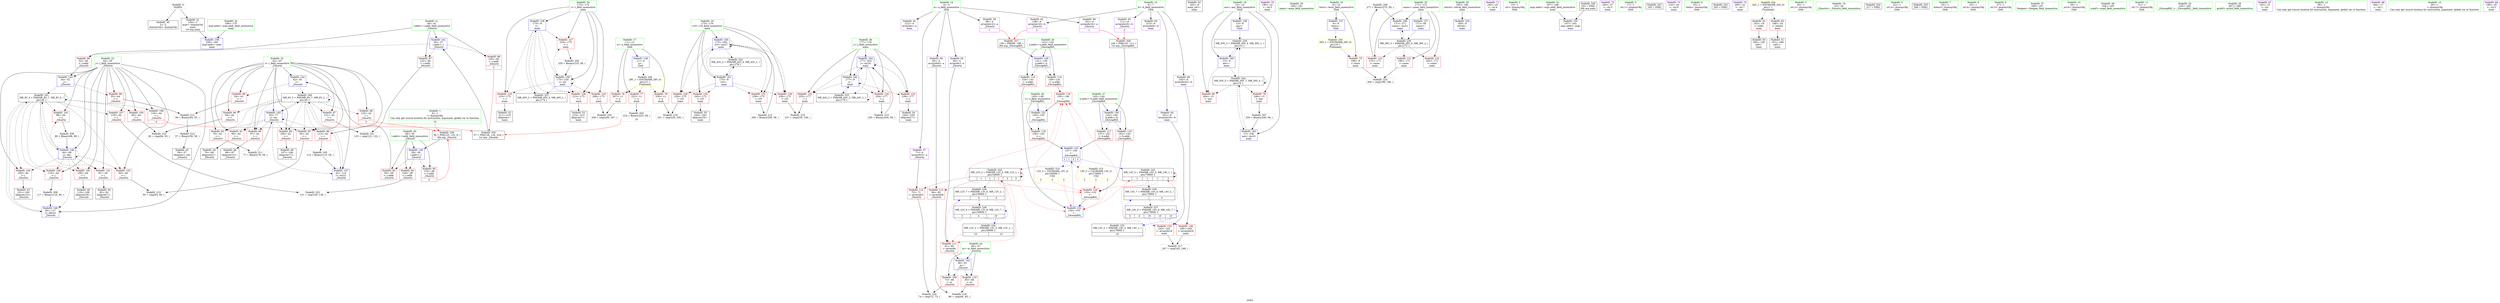 digraph "SVFG" {
	label="SVFG";

	Node0x5618386ac660 [shape=record,color=grey,label="{NodeID: 0\nNullPtr}"];
	Node0x5618386ac660 -> Node0x5618386cf710[style=solid];
	Node0x5618386ac660 -> Node0x5618386cf810[style=solid];
	Node0x5618386cfe90 [shape=record,color=red,label="{NodeID: 97\n121\<--42\n\<--i\n_Z4sortii\n}"];
	Node0x5618386cfe90 -> Node0x5618386dcca0[style=solid];
	Node0x5618386c67e0 [shape=record,color=green,label="{NodeID: 14\n4\<--5\na\<--a_field_insensitive\nGlob }"];
	Node0x5618386c67e0 -> Node0x5618386d1460[style=solid];
	Node0x5618386c67e0 -> Node0x5618386d1530[style=solid];
	Node0x5618386c67e0 -> Node0x5618386d1600[style=solid];
	Node0x5618386c67e0 -> Node0x5618386d16d0[style=solid];
	Node0x5618386c67e0 -> Node0x5618386d17a0[style=solid];
	Node0x5618386c67e0 -> Node0x5618386d1870[style=solid];
	Node0x5618386d09f0 [shape=record,color=red,label="{NodeID: 111\n61\<--60\n\<--arrayidx\n_Z4sortii\n}"];
	Node0x5618386d09f0 -> Node0x5618386d6c90[style=solid];
	Node0x5618386cec90 [shape=record,color=green,label="{NodeID: 28\n145\<--146\nc\<--c_field_insensitive\n_Z4swapRiS_\n}"];
	Node0x5618386cec90 -> Node0x5618386d56e0[style=solid];
	Node0x5618386cec90 -> Node0x5618386d7240[style=solid];
	Node0x5618386db920 [shape=record,color=grey,label="{NodeID: 208\n117 = Binary(116, 90, )\n}"];
	Node0x5618386db920 -> Node0x5618386d6fd0[style=solid];
	Node0x5618386d5c90 [shape=record,color=red,label="{NodeID: 125\n210\<--173\n\<--i\nmain\n}"];
	Node0x5618386d5c90 -> Node0x5618386d1120[style=solid];
	Node0x5618386cf8e0 [shape=record,color=black,label="{NodeID: 42\n162\<--9\nmain_ret\<--\nmain\n}"];
	Node0x5618386dce20 [shape=record,color=grey,label="{NodeID: 222\n131 = cmp(129, 130, )\n}"];
	Node0x5618386d6850 [shape=record,color=blue,label="{NodeID: 139\n13\<--9\nans\<--\nGlob }"];
	Node0x5618386d6850 -> Node0x5618386e5e40[style=dashed];
	Node0x5618386d1460 [shape=record,color=purple,label="{NodeID: 56\n60\<--4\narrayidx\<--a\n_Z4sortii\n}"];
	Node0x5618386d1460 -> Node0x5618386d09f0[style=solid];
	Node0x5618386e8140 [shape=record,color=black,label="{NodeID: 236\nMR_12V_9 = PHI(MR_12V_8, MR_12V_7, )\npts\{50000 \}\n|{<s0>3|<s1>4|<s2>10}}"];
	Node0x5618386e8140:s0 -> Node0x5618386e8b40[style=dashed,color=blue];
	Node0x5618386e8140:s1 -> Node0x5618386e8140[style=dashed,color=blue];
	Node0x5618386e8140:s2 -> Node0x5618386e7740[style=dashed,color=blue];
	Node0x5618386d73e0 [shape=record,color=blue,label="{NodeID: 153\n157\<--156\n\<--\n_Z4swapRiS_\n|{<s0>1|<s1>1|<s2>2|<s3>2}}"];
	Node0x5618386d73e0:s0 -> Node0x5618386f2c90[style=dashed,color=blue];
	Node0x5618386d73e0:s1 -> Node0x5618386f2df0[style=dashed,color=blue];
	Node0x5618386d73e0:s2 -> Node0x5618386e9f40[style=dashed,color=blue];
	Node0x5618386d73e0:s3 -> Node0x5618386ea440[style=dashed,color=blue];
	Node0x5618386d1fc0 [shape=record,color=purple,label="{NodeID: 70\n190\<--22\n\<--.str.3\nmain\n}"];
	Node0x5618386d2b20 [shape=record,color=red,label="{NodeID: 84\n129\<--38\n\<--l.addr\n_Z4sortii\n}"];
	Node0x5618386d2b20 -> Node0x5618386dce20[style=solid];
	Node0x5618386aeeb0 [shape=record,color=green,label="{NodeID: 1\n9\<--1\n\<--dummyObj\nCan only get source location for instruction, argument, global var or function.|{<s0>10}}"];
	Node0x5618386aeeb0:s0 -> Node0x561838702cf0[style=solid,color=red];
	Node0x5618386cff60 [shape=record,color=red,label="{NodeID: 98\n125\<--42\n\<--i\n_Z4sortii\n|{<s0>3}}"];
	Node0x5618386cff60:s0 -> Node0x561838702cf0[style=solid,color=red];
	Node0x5618386c68b0 [shape=record,color=green,label="{NodeID: 15\n6\<--7\nb\<--b_field_insensitive\nGlob }"];
	Node0x5618386c68b0 -> Node0x5618386d1940[style=solid];
	Node0x5618386c68b0 -> Node0x5618386d1a10[style=solid];
	Node0x5618386c68b0 -> Node0x5618386d1ae0[style=solid];
	Node0x5618386c68b0 -> Node0x5618386d1bb0[style=solid];
	Node0x5618386c68b0 -> Node0x5618386d1c80[style=solid];
	Node0x5618386d0ac0 [shape=record,color=red,label="{NodeID: 112\n72\<--71\n\<--arrayidx3\n_Z4sortii\n}"];
	Node0x5618386d0ac0 -> Node0x5618386dd120[style=solid];
	Node0x5618386ced60 [shape=record,color=green,label="{NodeID: 29\n160\<--161\nmain\<--main_field_insensitive\n}"];
	Node0x5618386dbaa0 [shape=record,color=grey,label="{NodeID: 209\n271 = Binary(270, 58, )\n}"];
	Node0x5618386dbaa0 -> Node0x5618386d7e70[style=solid];
	Node0x5618386d5d60 [shape=record,color=red,label="{NodeID: 126\n213\<--173\n\<--i\nmain\n}"];
	Node0x5618386d5d60 -> Node0x5618386d11f0[style=solid];
	Node0x5618386cf9b0 [shape=record,color=black,label="{NodeID: 43\n59\<--57\nidxprom\<--shr\n_Z4sortii\n}"];
	Node0x5618386dcfa0 [shape=record,color=grey,label="{NodeID: 223\n66 = cmp(64, 65, )\n}"];
	Node0x5618386d6950 [shape=record,color=blue,label="{NodeID: 140\n38\<--36\nl.addr\<--l\n_Z4sortii\n}"];
	Node0x5618386d6950 -> Node0x5618386d2a50[style=dashed];
	Node0x5618386d6950 -> Node0x5618386d2b20[style=dashed];
	Node0x5618386d6950 -> Node0x5618386d2bf0[style=dashed];
	Node0x5618386d1530 [shape=record,color=purple,label="{NodeID: 57\n71\<--4\narrayidx3\<--a\n_Z4sortii\n}"];
	Node0x5618386d1530 -> Node0x5618386d0ac0[style=solid];
	Node0x5618386e8640 [shape=record,color=black,label="{NodeID: 237\nMR_14V_9 = PHI(MR_14V_8, MR_14V_7, )\npts\{70000 \}\n|{<s0>3|<s1>4|<s2>10|<s3>10|<s4>10}}"];
	Node0x5618386e8640:s0 -> Node0x5618386e9040[style=dashed,color=blue];
	Node0x5618386e8640:s1 -> Node0x5618386e8640[style=dashed,color=blue];
	Node0x5618386e8640:s2 -> Node0x5618386d64b0[style=dashed,color=blue];
	Node0x5618386e8640:s3 -> Node0x5618386d6580[style=dashed,color=blue];
	Node0x5618386e8640:s4 -> Node0x5618386e7c40[style=dashed,color=blue];
	Node0x5618386d74b0 [shape=record,color=blue,label="{NodeID: 154\n165\<--9\nretval\<--\nmain\n}"];
	Node0x5618386d2090 [shape=record,color=purple,label="{NodeID: 71\n192\<--25\n\<--.str.4\nmain\n}"];
	Node0x5618386d2bf0 [shape=record,color=red,label="{NodeID: 85\n133\<--38\n\<--l.addr\n_Z4sortii\n|{<s0>4}}"];
	Node0x5618386d2bf0:s0 -> Node0x561838702cf0[style=solid,color=red];
	Node0x5618386c5670 [shape=record,color=green,label="{NodeID: 2\n15\<--1\n.str\<--dummyObj\nGlob }"];
	Node0x5618386d0030 [shape=record,color=red,label="{NodeID: 99\n55\<--44\n\<--j\n_Z4sortii\n}"];
	Node0x5618386d0030 -> Node0x5618386dbf20[style=solid];
	Node0x5618386c69b0 [shape=record,color=green,label="{NodeID: 16\n8\<--10\ntests\<--tests_field_insensitive\nGlob }"];
	Node0x5618386c69b0 -> Node0x5618386d23d0[style=solid];
	Node0x5618386c69b0 -> Node0x5618386d6650[style=solid];
	Node0x5618386d0b90 [shape=record,color=red,label="{NodeID: 113\n84\<--83\n\<--arrayidx8\n_Z4sortii\n}"];
	Node0x5618386d0b90 -> Node0x5618386dc820[style=solid];
	Node0x5618386cee60 [shape=record,color=green,label="{NodeID: 30\n165\<--166\nretval\<--retval_field_insensitive\nmain\n}"];
	Node0x5618386cee60 -> Node0x5618386d74b0[style=solid];
	Node0x5618386dbc20 [shape=record,color=grey,label="{NodeID: 210\n255 = Binary(254, 58, )\n}"];
	Node0x5618386dbc20 -> Node0x5618386d7cd0[style=solid];
	Node0x5618386d5e30 [shape=record,color=red,label="{NodeID: 127\n219\<--173\n\<--i\nmain\n}"];
	Node0x5618386d5e30 -> Node0x5618386db360[style=solid];
	Node0x5618386cfa80 [shape=record,color=black,label="{NodeID: 44\n70\<--69\nidxprom2\<--\n_Z4sortii\n}"];
	Node0x5618386dd120 [shape=record,color=grey,label="{NodeID: 224\n74 = cmp(72, 73, )\n}"];
	Node0x5618386d6a20 [shape=record,color=blue,label="{NodeID: 141\n40\<--37\nr.addr\<--r\n_Z4sortii\n}"];
	Node0x5618386d6a20 -> Node0x5618386d2cc0[style=dashed];
	Node0x5618386d6a20 -> Node0x5618386d2d90[style=dashed];
	Node0x5618386d6a20 -> Node0x5618386d2e60[style=dashed];
	Node0x5618386d1600 [shape=record,color=purple,label="{NodeID: 58\n83\<--4\narrayidx8\<--a\n_Z4sortii\n}"];
	Node0x5618386d1600 -> Node0x5618386d0b90[style=solid];
	Node0x5618386e8b40 [shape=record,color=black,label="{NodeID: 238\nMR_12V_7 = PHI(MR_12V_6, MR_12V_2, )\npts\{50000 \}\n|{|<s1>4|<s2>4}}"];
	Node0x5618386e8b40 -> Node0x5618386e8140[style=dashed];
	Node0x5618386e8b40:s1 -> Node0x5618386d09f0[style=dashed,color=red];
	Node0x5618386e8b40:s2 -> Node0x5618386e9f40[style=dashed,color=red];
	Node0x5618386d7580 [shape=record,color=blue,label="{NodeID: 155\n167\<--163\nargc.addr\<--argc\nmain\n}"];
	Node0x5618386d2160 [shape=record,color=purple,label="{NodeID: 72\n202\<--27\n\<--.str.5\nmain\n}"];
	Node0x5618386d2cc0 [shape=record,color=red,label="{NodeID: 86\n52\<--40\n\<--r.addr\n_Z4sortii\n}"];
	Node0x5618386d2cc0 -> Node0x5618386d6bc0[style=solid];
	Node0x5618386c5820 [shape=record,color=green,label="{NodeID: 3\n17\<--1\n.str.1\<--dummyObj\nGlob }"];
	Node0x5618386d0100 [shape=record,color=red,label="{NodeID: 100\n65\<--44\n\<--j\n_Z4sortii\n}"];
	Node0x5618386d0100 -> Node0x5618386dcfa0[style=solid];
	Node0x5618386c59d0 [shape=record,color=green,label="{NodeID: 17\n11\<--12\nn\<--n_field_insensitive\nGlob }"];
	Node0x5618386c59d0 -> Node0x5618386d24a0[style=solid];
	Node0x5618386c59d0 -> Node0x5618386d2570[style=solid];
	Node0x5618386c59d0 -> Node0x5618386d2640[style=solid];
	Node0x5618386c59d0 -> Node0x5618386d6750[style=solid];
	Node0x5618386d0c60 [shape=record,color=red,label="{NodeID: 114\n149\<--141\n\<--a.addr\n_Z4swapRiS_\n}"];
	Node0x5618386d0c60 -> Node0x5618386d57b0[style=solid];
	Node0x5618386cef30 [shape=record,color=green,label="{NodeID: 31\n167\<--168\nargc.addr\<--argc.addr_field_insensitive\nmain\n}"];
	Node0x5618386cef30 -> Node0x5618386d7580[style=solid];
	Node0x5618386dbda0 [shape=record,color=grey,label="{NodeID: 211\n77 = Binary(76, 58, )\n}"];
	Node0x5618386dbda0 -> Node0x5618386d6d60[style=solid];
	Node0x5618386d5f00 [shape=record,color=red,label="{NodeID: 128\n229\<--175\n\<--i10\nmain\n}"];
	Node0x5618386d5f00 -> Node0x5618386dc520[style=solid];
	Node0x5618386cfb50 [shape=record,color=black,label="{NodeID: 45\n82\<--81\nidxprom7\<--\n_Z4sortii\n}"];
	Node0x5618386dd2a0 [shape=record,color=grey,label="{NodeID: 225\n200 = cmp(198, 199, )\n}"];
	Node0x5618386d6af0 [shape=record,color=blue,label="{NodeID: 142\n42\<--50\ni\<--\n_Z4sortii\n}"];
	Node0x5618386d6af0 -> Node0x5618386d2f30[style=dashed];
	Node0x5618386d6af0 -> Node0x5618386e9540[style=dashed];
	Node0x5618386d16d0 [shape=record,color=purple,label="{NodeID: 59\n99\<--4\narrayidx14\<--a\n_Z4sortii\n|{<s0>1}}"];
	Node0x5618386d16d0:s0 -> Node0x561838702950[style=solid,color=red];
	Node0x56183845a040 [shape=record,color=black,label="{NodeID: 322\n193 = PHI()\n}"];
	Node0x5618386e9040 [shape=record,color=black,label="{NodeID: 239\nMR_14V_7 = PHI(MR_14V_6, MR_14V_2, )\npts\{70000 \}\n|{|<s1>4}}"];
	Node0x5618386e9040 -> Node0x5618386e8640[style=dashed];
	Node0x5618386e9040:s1 -> Node0x5618386ea440[style=dashed,color=red];
	Node0x5618386d7650 [shape=record,color=blue,label="{NodeID: 156\n169\<--164\nargv.addr\<--argv\nmain\n}"];
	Node0x5618386d2230 [shape=record,color=purple,label="{NodeID: 73\n216\<--29\n\<--.str.6\nmain\n}"];
	Node0x5618386d2d90 [shape=record,color=red,label="{NodeID: 87\n122\<--40\n\<--r.addr\n_Z4sortii\n}"];
	Node0x5618386d2d90 -> Node0x5618386dcca0[style=solid];
	Node0x5618386cdac0 [shape=record,color=green,label="{NodeID: 4\n19\<--1\nstdin\<--dummyObj\nGlob }"];
	Node0x5618386d01d0 [shape=record,color=red,label="{NodeID: 101\n81\<--44\n\<--j\n_Z4sortii\n}"];
	Node0x5618386d01d0 -> Node0x5618386cfb50[style=solid];
	Node0x5618386c5aa0 [shape=record,color=green,label="{NodeID: 18\n13\<--14\nans\<--ans_field_insensitive\nGlob }"];
	Node0x5618386c5aa0 -> Node0x5618386d2710[style=solid];
	Node0x5618386c5aa0 -> Node0x5618386d27e0[style=solid];
	Node0x5618386c5aa0 -> Node0x5618386d6850[style=solid];
	Node0x5618386c5aa0 -> Node0x5618386d7990[style=solid];
	Node0x5618386c5aa0 -> Node0x5618386d7c00[style=solid];
	Node0x5618386d0d30 [shape=record,color=red,label="{NodeID: 115\n154\<--141\n\<--a.addr\n_Z4swapRiS_\n}"];
	Node0x5618386d0d30 -> Node0x5618386d7310[style=solid];
	Node0x5618386cf000 [shape=record,color=green,label="{NodeID: 32\n169\<--170\nargv.addr\<--argv.addr_field_insensitive\nmain\n}"];
	Node0x5618386cf000 -> Node0x5618386d7650[style=solid];
	Node0x5618386dbf20 [shape=record,color=grey,label="{NodeID: 212\n56 = Binary(54, 55, )\n}"];
	Node0x5618386dbf20 -> Node0x5618386dc220[style=solid];
	Node0x5618386d5fd0 [shape=record,color=red,label="{NodeID: 129\n236\<--175\n\<--i10\nmain\n}"];
	Node0x5618386d5fd0 -> Node0x5618386dc9a0[style=solid];
	Node0x5618386cfc20 [shape=record,color=black,label="{NodeID: 46\n98\<--97\nidxprom13\<--\n_Z4sortii\n}"];
	Node0x5618386d6bc0 [shape=record,color=blue,label="{NodeID: 143\n44\<--52\nj\<--\n_Z4sortii\n}"];
	Node0x5618386d6bc0 -> Node0x5618386d0030[style=dashed];
	Node0x5618386d6bc0 -> Node0x5618386e9a40[style=dashed];
	Node0x5618386d17a0 [shape=record,color=purple,label="{NodeID: 60\n102\<--4\narrayidx16\<--a\n_Z4sortii\n|{<s0>1}}"];
	Node0x5618386d17a0:s0 -> Node0x561838702b70[style=solid,color=red];
	Node0x5618387024f0 [shape=record,color=black,label="{NodeID: 323\n203 = PHI()\n}"];
	Node0x5618386e9540 [shape=record,color=black,label="{NodeID: 240\nMR_6V_3 = PHI(MR_6V_7, MR_6V_2, )\npts\{43 \}\n}"];
	Node0x5618386e9540 -> Node0x5618386d3000[style=dashed];
	Node0x5618386e9540 -> Node0x5618386d30d0[style=dashed];
	Node0x5618386e9540 -> Node0x5618386d31a0[style=dashed];
	Node0x5618386e9540 -> Node0x5618386d3270[style=dashed];
	Node0x5618386e9540 -> Node0x5618386d3340[style=dashed];
	Node0x5618386e9540 -> Node0x5618386d3410[style=dashed];
	Node0x5618386e9540 -> Node0x5618386cfdc0[style=dashed];
	Node0x5618386e9540 -> Node0x5618386cfe90[style=dashed];
	Node0x5618386e9540 -> Node0x5618386cff60[style=dashed];
	Node0x5618386e9540 -> Node0x5618386d6d60[style=dashed];
	Node0x5618386e9540 -> Node0x5618386d6f00[style=dashed];
	Node0x5618386e9540 -> Node0x5618386e9540[style=dashed];
	Node0x5618386d7720 [shape=record,color=blue,label="{NodeID: 157\n171\<--58\ncases\<--\nmain\n}"];
	Node0x5618386d7720 -> Node0x5618386e6340[style=dashed];
	Node0x5618386d2300 [shape=record,color=purple,label="{NodeID: 74\n265\<--31\n\<--.str.7\nmain\n}"];
	Node0x5618386edf40 [shape=record,color=yellow,style=double,label="{NodeID: 254\n24V_1 = ENCHI(MR_24V_0)\npts\{1 \}\nFun[main]}"];
	Node0x5618386edf40 -> Node0x5618386d28b0[style=dashed];
	Node0x5618386edf40 -> Node0x5618386d2980[style=dashed];
	Node0x5618386d2e60 [shape=record,color=red,label="{NodeID: 88\n126\<--40\n\<--r.addr\n_Z4sortii\n|{<s0>3}}"];
	Node0x5618386d2e60:s0 -> Node0x561838702f40[style=solid,color=red];
	Node0x5618386cdb50 [shape=record,color=green,label="{NodeID: 5\n20\<--1\n.str.2\<--dummyObj\nGlob }"];
	Node0x5618386d02a0 [shape=record,color=red,label="{NodeID: 102\n88\<--44\n\<--j\n_Z4sortii\n}"];
	Node0x5618386d02a0 -> Node0x5618386db620[style=solid];
	Node0x5618386c5ba0 [shape=record,color=green,label="{NodeID: 19\n33\<--34\n_Z4sortii\<--_Z4sortii_field_insensitive\n}"];
	Node0x5618386d5540 [shape=record,color=red,label="{NodeID: 116\n152\<--143\n\<--b.addr\n_Z4swapRiS_\n}"];
	Node0x5618386d5540 -> Node0x5618386d5880[style=solid];
	Node0x5618386cf0d0 [shape=record,color=green,label="{NodeID: 33\n171\<--172\ncases\<--cases_field_insensitive\nmain\n}"];
	Node0x5618386cf0d0 -> Node0x5618386d5950[style=solid];
	Node0x5618386cf0d0 -> Node0x5618386d5a20[style=solid];
	Node0x5618386cf0d0 -> Node0x5618386d5af0[style=solid];
	Node0x5618386cf0d0 -> Node0x5618386d7720[style=solid];
	Node0x5618386cf0d0 -> Node0x5618386d7e70[style=solid];
	Node0x5618386dc0a0 [shape=record,color=grey,label="{NodeID: 213\n260 = Binary(259, 58, )\n}"];
	Node0x5618386dc0a0 -> Node0x5618386d7da0[style=solid];
	Node0x5618386d60a0 [shape=record,color=red,label="{NodeID: 130\n243\<--175\n\<--i10\nmain\n}"];
	Node0x5618386d60a0 -> Node0x5618386d1390[style=solid];
	Node0x5618386cfcf0 [shape=record,color=black,label="{NodeID: 47\n101\<--100\nidxprom15\<--\n_Z4sortii\n}"];
	Node0x5618386d6c90 [shape=record,color=blue,label="{NodeID: 144\n46\<--61\nm\<--\n_Z4sortii\n}"];
	Node0x5618386d6c90 -> Node0x5618386d0850[style=dashed];
	Node0x5618386d6c90 -> Node0x5618386d0920[style=dashed];
	Node0x5618386d1870 [shape=record,color=purple,label="{NodeID: 61\n212\<--4\narrayidx\<--a\nmain\n}"];
	Node0x5618387025f0 [shape=record,color=black,label="{NodeID: 324\n217 = PHI()\n}"];
	Node0x5618386e9a40 [shape=record,color=black,label="{NodeID: 241\nMR_8V_3 = PHI(MR_8V_7, MR_8V_2, )\npts\{45 \}\n}"];
	Node0x5618386e9a40 -> Node0x5618386d0100[style=dashed];
	Node0x5618386e9a40 -> Node0x5618386d01d0[style=dashed];
	Node0x5618386e9a40 -> Node0x5618386d02a0[style=dashed];
	Node0x5618386e9a40 -> Node0x5618386d0370[style=dashed];
	Node0x5618386e9a40 -> Node0x5618386d0440[style=dashed];
	Node0x5618386e9a40 -> Node0x5618386d0510[style=dashed];
	Node0x5618386e9a40 -> Node0x5618386d05e0[style=dashed];
	Node0x5618386e9a40 -> Node0x5618386d06b0[style=dashed];
	Node0x5618386e9a40 -> Node0x5618386d0780[style=dashed];
	Node0x5618386e9a40 -> Node0x5618386d6e30[style=dashed];
	Node0x5618386e9a40 -> Node0x5618386d6fd0[style=dashed];
	Node0x5618386e9a40 -> Node0x5618386e9a40[style=dashed];
	Node0x5618386d77f0 [shape=record,color=blue,label="{NodeID: 158\n173\<--9\ni\<--\nmain\n}"];
	Node0x5618386d77f0 -> Node0x5618386d5bc0[style=dashed];
	Node0x5618386d77f0 -> Node0x5618386d5c90[style=dashed];
	Node0x5618386d77f0 -> Node0x5618386d5d60[style=dashed];
	Node0x5618386d77f0 -> Node0x5618386d5e30[style=dashed];
	Node0x5618386d77f0 -> Node0x5618386d78c0[style=dashed];
	Node0x5618386d77f0 -> Node0x5618386e6840[style=dashed];
	Node0x5618386d23d0 [shape=record,color=red,label="{NodeID: 75\n199\<--8\n\<--tests\nmain\n}"];
	Node0x5618386d23d0 -> Node0x5618386dd2a0[style=solid];
	Node0x5618386eea60 [shape=record,color=yellow,style=double,label="{NodeID: 255\n26V_1 = ENCHI(MR_26V_0)\npts\{10 \}\nFun[main]}"];
	Node0x5618386eea60 -> Node0x5618386d23d0[style=dashed];
	Node0x5618386d2f30 [shape=record,color=red,label="{NodeID: 89\n54\<--42\n\<--i\n_Z4sortii\n}"];
	Node0x5618386d2f30 -> Node0x5618386dbf20[style=solid];
	Node0x5618386af1f0 [shape=record,color=green,label="{NodeID: 6\n22\<--1\n.str.3\<--dummyObj\nGlob }"];
	Node0x5618386d0370 [shape=record,color=red,label="{NodeID: 103\n94\<--44\n\<--j\n_Z4sortii\n}"];
	Node0x5618386d0370 -> Node0x5618386dc3a0[style=solid];
	Node0x5618386c5ca0 [shape=record,color=green,label="{NodeID: 20\n38\<--39\nl.addr\<--l.addr_field_insensitive\n_Z4sortii\n}"];
	Node0x5618386c5ca0 -> Node0x5618386d2a50[style=solid];
	Node0x5618386c5ca0 -> Node0x5618386d2b20[style=solid];
	Node0x5618386c5ca0 -> Node0x5618386d2bf0[style=solid];
	Node0x5618386c5ca0 -> Node0x5618386d6950[style=solid];
	Node0x5618386d5610 [shape=record,color=red,label="{NodeID: 117\n157\<--143\n\<--b.addr\n_Z4swapRiS_\n}"];
	Node0x5618386d5610 -> Node0x5618386d73e0[style=solid];
	Node0x5618386cf1a0 [shape=record,color=green,label="{NodeID: 34\n173\<--174\ni\<--i_field_insensitive\nmain\n}"];
	Node0x5618386cf1a0 -> Node0x5618386d5bc0[style=solid];
	Node0x5618386cf1a0 -> Node0x5618386d5c90[style=solid];
	Node0x5618386cf1a0 -> Node0x5618386d5d60[style=solid];
	Node0x5618386cf1a0 -> Node0x5618386d5e30[style=solid];
	Node0x5618386cf1a0 -> Node0x5618386d77f0[style=solid];
	Node0x5618386cf1a0 -> Node0x5618386d78c0[style=solid];
	Node0x5618386dc220 [shape=record,color=grey,label="{NodeID: 214\n57 = Binary(56, 58, )\n}"];
	Node0x5618386dc220 -> Node0x5618386cf9b0[style=solid];
	Node0x5618386d6170 [shape=record,color=red,label="{NodeID: 131\n259\<--175\n\<--i10\nmain\n}"];
	Node0x5618386d6170 -> Node0x5618386dc0a0[style=solid];
	Node0x5618386d0de0 [shape=record,color=black,label="{NodeID: 48\n107\<--106\nidxprom17\<--\n_Z4sortii\n}"];
	Node0x5618386d6d60 [shape=record,color=blue,label="{NodeID: 145\n42\<--77\ni\<--inc\n_Z4sortii\n}"];
	Node0x5618386d6d60 -> Node0x5618386d30d0[style=dashed];
	Node0x5618386d6d60 -> Node0x5618386d31a0[style=dashed];
	Node0x5618386d6d60 -> Node0x5618386d3270[style=dashed];
	Node0x5618386d6d60 -> Node0x5618386d3340[style=dashed];
	Node0x5618386d6d60 -> Node0x5618386d3410[style=dashed];
	Node0x5618386d6d60 -> Node0x5618386cfdc0[style=dashed];
	Node0x5618386d6d60 -> Node0x5618386d6d60[style=dashed];
	Node0x5618386d6d60 -> Node0x5618386d6f00[style=dashed];
	Node0x5618386d6d60 -> Node0x5618386e9540[style=dashed];
	Node0x5618386d1940 [shape=record,color=purple,label="{NodeID: 62\n108\<--6\narrayidx18\<--b\n_Z4sortii\n|{<s0>2}}"];
	Node0x5618386d1940:s0 -> Node0x561838702950[style=solid,color=red];
	Node0x5618387026f0 [shape=record,color=black,label="{NodeID: 325\n266 = PHI()\n}"];
	Node0x5618386e9f40 [shape=record,color=black,label="{NodeID: 242\nMR_12V_2 = PHI(MR_12V_5, MR_12V_1, )\npts\{50000 \}\n|{|<s4>1|<s5>1|<s6>1|<s7>3|<s8>3}}"];
	Node0x5618386e9f40 -> Node0x5618386d0ac0[style=dashed];
	Node0x5618386e9f40 -> Node0x5618386d0b90[style=dashed];
	Node0x5618386e9f40 -> Node0x5618386e8b40[style=dashed];
	Node0x5618386e9f40 -> Node0x5618386e9f40[style=dashed];
	Node0x5618386e9f40:s4 -> Node0x5618386d57b0[style=dashed,color=red];
	Node0x5618386e9f40:s5 -> Node0x5618386d5880[style=dashed,color=red];
	Node0x5618386e9f40:s6 -> Node0x5618386d7310[style=dashed,color=red];
	Node0x5618386e9f40:s7 -> Node0x5618386d09f0[style=dashed,color=red];
	Node0x5618386e9f40:s8 -> Node0x5618386e9f40[style=dashed,color=red];
	Node0x5618386d78c0 [shape=record,color=blue,label="{NodeID: 159\n173\<--220\ni\<--inc\nmain\n}"];
	Node0x5618386d78c0 -> Node0x5618386d5bc0[style=dashed];
	Node0x5618386d78c0 -> Node0x5618386d5c90[style=dashed];
	Node0x5618386d78c0 -> Node0x5618386d5d60[style=dashed];
	Node0x5618386d78c0 -> Node0x5618386d5e30[style=dashed];
	Node0x5618386d78c0 -> Node0x5618386d78c0[style=dashed];
	Node0x5618386d78c0 -> Node0x5618386e6840[style=dashed];
	Node0x5618386d24a0 [shape=record,color=red,label="{NodeID: 76\n207\<--11\n\<--n\nmain\n}"];
	Node0x5618386d24a0 -> Node0x5618386dcb20[style=solid];
	Node0x5618386eeb40 [shape=record,color=yellow,style=double,label="{NodeID: 256\n28V_1 = ENCHI(MR_28V_0)\npts\{12 \}\nFun[main]}"];
	Node0x5618386eeb40 -> Node0x5618386d24a0[style=dashed];
	Node0x5618386eeb40 -> Node0x5618386d2570[style=dashed];
	Node0x5618386eeb40 -> Node0x5618386d2640[style=dashed];
	Node0x5618386d3000 [shape=record,color=red,label="{NodeID: 90\n64\<--42\n\<--i\n_Z4sortii\n}"];
	Node0x5618386d3000 -> Node0x5618386dcfa0[style=solid];
	Node0x5618386af280 [shape=record,color=green,label="{NodeID: 7\n24\<--1\nstdout\<--dummyObj\nGlob }"];
	Node0x5618386d0440 [shape=record,color=red,label="{NodeID: 104\n100\<--44\n\<--j\n_Z4sortii\n}"];
	Node0x5618386d0440 -> Node0x5618386cfcf0[style=solid];
	Node0x5618386ce7f0 [shape=record,color=green,label="{NodeID: 21\n40\<--41\nr.addr\<--r.addr_field_insensitive\n_Z4sortii\n}"];
	Node0x5618386ce7f0 -> Node0x5618386d2cc0[style=solid];
	Node0x5618386ce7f0 -> Node0x5618386d2d90[style=solid];
	Node0x5618386ce7f0 -> Node0x5618386d2e60[style=solid];
	Node0x5618386ce7f0 -> Node0x5618386d6a20[style=solid];
	Node0x5618386d56e0 [shape=record,color=red,label="{NodeID: 118\n156\<--145\n\<--c\n_Z4swapRiS_\n}"];
	Node0x5618386d56e0 -> Node0x5618386d73e0[style=solid];
	Node0x5618386cf270 [shape=record,color=green,label="{NodeID: 35\n175\<--176\ni10\<--i10_field_insensitive\nmain\n}"];
	Node0x5618386cf270 -> Node0x5618386d5f00[style=solid];
	Node0x5618386cf270 -> Node0x5618386d5fd0[style=solid];
	Node0x5618386cf270 -> Node0x5618386d60a0[style=solid];
	Node0x5618386cf270 -> Node0x5618386d6170[style=solid];
	Node0x5618386cf270 -> Node0x5618386d7a60[style=solid];
	Node0x5618386cf270 -> Node0x5618386d7da0[style=solid];
	Node0x5618386dc3a0 [shape=record,color=grey,label="{NodeID: 215\n95 = cmp(93, 94, )\n}"];
	Node0x5618386d6240 [shape=record,color=red,label="{NodeID: 132\n235\<--177\n\<--j\nmain\n}"];
	Node0x5618386d6240 -> Node0x5618386dc9a0[style=solid];
	Node0x5618386d0eb0 [shape=record,color=black,label="{NodeID: 49\n110\<--109\nidxprom19\<--\n_Z4sortii\n}"];
	Node0x5618386e5e40 [shape=record,color=black,label="{NodeID: 229\nMR_30V_2 = PHI(MR_30V_4, MR_30V_1, )\npts\{14 \}\n}"];
	Node0x5618386e5e40 -> Node0x5618386d7990[style=dashed];
	Node0x5618386d6e30 [shape=record,color=blue,label="{NodeID: 146\n44\<--89\nj\<--dec\n_Z4sortii\n}"];
	Node0x5618386d6e30 -> Node0x5618386d01d0[style=dashed];
	Node0x5618386d6e30 -> Node0x5618386d02a0[style=dashed];
	Node0x5618386d6e30 -> Node0x5618386d0370[style=dashed];
	Node0x5618386d6e30 -> Node0x5618386d0440[style=dashed];
	Node0x5618386d6e30 -> Node0x5618386d0510[style=dashed];
	Node0x5618386d6e30 -> Node0x5618386d05e0[style=dashed];
	Node0x5618386d6e30 -> Node0x5618386d6e30[style=dashed];
	Node0x5618386d6e30 -> Node0x5618386d6fd0[style=dashed];
	Node0x5618386d6e30 -> Node0x5618386e9a40[style=dashed];
	Node0x5618386d1a10 [shape=record,color=purple,label="{NodeID: 63\n111\<--6\narrayidx20\<--b\n_Z4sortii\n|{<s0>2}}"];
	Node0x5618386d1a10:s0 -> Node0x561838702b70[style=solid,color=red];
	Node0x5618387027f0 [shape=record,color=black,label="{NodeID: 326\n163 = PHI()\n0th arg main }"];
	Node0x5618387027f0 -> Node0x5618386d7580[style=solid];
	Node0x5618386ea440 [shape=record,color=black,label="{NodeID: 243\nMR_14V_2 = PHI(MR_14V_5, MR_14V_1, )\npts\{70000 \}\n|{|<s2>1|<s3>1|<s4>1|<s5>3}}"];
	Node0x5618386ea440 -> Node0x5618386e9040[style=dashed];
	Node0x5618386ea440 -> Node0x5618386ea440[style=dashed];
	Node0x5618386ea440:s2 -> Node0x5618386d57b0[style=dashed,color=red];
	Node0x5618386ea440:s3 -> Node0x5618386d5880[style=dashed,color=red];
	Node0x5618386ea440:s4 -> Node0x5618386d7310[style=dashed,color=red];
	Node0x5618386ea440:s5 -> Node0x5618386ea440[style=dashed,color=red];
	Node0x5618386d7990 [shape=record,color=blue,label="{NodeID: 160\n13\<--9\nans\<--\nmain\n}"];
	Node0x5618386d7990 -> Node0x5618386d27e0[style=dashed];
	Node0x5618386d7990 -> Node0x5618386e5e40[style=dashed];
	Node0x5618386d7990 -> Node0x5618386ea940[style=dashed];
	Node0x5618386d2570 [shape=record,color=red,label="{NodeID: 77\n223\<--11\n\<--n\nmain\n}"];
	Node0x5618386d2570 -> Node0x5618386d4330[style=solid];
	Node0x5618386d30d0 [shape=record,color=red,label="{NodeID: 91\n69\<--42\n\<--i\n_Z4sortii\n}"];
	Node0x5618386d30d0 -> Node0x5618386cfa80[style=solid];
	Node0x5618386aefd0 [shape=record,color=green,label="{NodeID: 8\n25\<--1\n.str.4\<--dummyObj\nGlob }"];
	Node0x5618386d0510 [shape=record,color=red,label="{NodeID: 105\n109\<--44\n\<--j\n_Z4sortii\n}"];
	Node0x5618386d0510 -> Node0x5618386d0eb0[style=solid];
	Node0x5618386ce880 [shape=record,color=green,label="{NodeID: 22\n42\<--43\ni\<--i_field_insensitive\n_Z4sortii\n}"];
	Node0x5618386ce880 -> Node0x5618386d2f30[style=solid];
	Node0x5618386ce880 -> Node0x5618386d3000[style=solid];
	Node0x5618386ce880 -> Node0x5618386d30d0[style=solid];
	Node0x5618386ce880 -> Node0x5618386d31a0[style=solid];
	Node0x5618386ce880 -> Node0x5618386d3270[style=solid];
	Node0x5618386ce880 -> Node0x5618386d3340[style=solid];
	Node0x5618386ce880 -> Node0x5618386d3410[style=solid];
	Node0x5618386ce880 -> Node0x5618386cfdc0[style=solid];
	Node0x5618386ce880 -> Node0x5618386cfe90[style=solid];
	Node0x5618386ce880 -> Node0x5618386cff60[style=solid];
	Node0x5618386ce880 -> Node0x5618386d6af0[style=solid];
	Node0x5618386ce880 -> Node0x5618386d6d60[style=solid];
	Node0x5618386ce880 -> Node0x5618386d6f00[style=solid];
	Node0x5618386d57b0 [shape=record,color=red,label="{NodeID: 119\n150\<--149\n\<--\n_Z4swapRiS_\n}"];
	Node0x5618386d57b0 -> Node0x5618386d7240[style=solid];
	Node0x5618386cf340 [shape=record,color=green,label="{NodeID: 36\n177\<--178\nj\<--j_field_insensitive\nmain\n}"];
	Node0x5618386cf340 -> Node0x5618386d6240[style=solid];
	Node0x5618386cf340 -> Node0x5618386d6310[style=solid];
	Node0x5618386cf340 -> Node0x5618386d63e0[style=solid];
	Node0x5618386cf340 -> Node0x5618386d7b30[style=solid];
	Node0x5618386cf340 -> Node0x5618386d7cd0[style=solid];
	Node0x5618386dc520 [shape=record,color=grey,label="{NodeID: 216\n231 = cmp(229, 230, )\n}"];
	Node0x5618386d6310 [shape=record,color=red,label="{NodeID: 133\n239\<--177\n\<--j\nmain\n}"];
	Node0x5618386d6310 -> Node0x5618386d12c0[style=solid];
	Node0x5618386d0f80 [shape=record,color=black,label="{NodeID: 50\n185\<--182\ncall\<--\nmain\n}"];
	Node0x5618386e6340 [shape=record,color=black,label="{NodeID: 230\nMR_38V_3 = PHI(MR_38V_4, MR_38V_2, )\npts\{172 \}\n}"];
	Node0x5618386e6340 -> Node0x5618386d5950[style=dashed];
	Node0x5618386e6340 -> Node0x5618386d5a20[style=dashed];
	Node0x5618386e6340 -> Node0x5618386d5af0[style=dashed];
	Node0x5618386e6340 -> Node0x5618386d7e70[style=dashed];
	Node0x5618386d6f00 [shape=record,color=blue,label="{NodeID: 147\n42\<--114\ni\<--inc21\n_Z4sortii\n}"];
	Node0x5618386d6f00 -> Node0x5618386e9540[style=dashed];
	Node0x5618386d1ae0 [shape=record,color=purple,label="{NodeID: 64\n215\<--6\narrayidx8\<--b\nmain\n}"];
	Node0x561838702950 [shape=record,color=black,label="{NodeID: 327\n139 = PHI(99, 108, )\n0th arg _Z4swapRiS_ }"];
	Node0x561838702950 -> Node0x5618386d70a0[style=solid];
	Node0x5618386ea940 [shape=record,color=black,label="{NodeID: 244\nMR_30V_5 = PHI(MR_30V_7, MR_30V_4, )\npts\{14 \}\n}"];
	Node0x5618386ea940 -> Node0x5618386d2710[style=dashed];
	Node0x5618386ea940 -> Node0x5618386d27e0[style=dashed];
	Node0x5618386ea940 -> Node0x5618386d7c00[style=dashed];
	Node0x5618386ea940 -> Node0x5618386e5e40[style=dashed];
	Node0x5618386ea940 -> Node0x5618386ea940[style=dashed];
	Node0x5618386d7a60 [shape=record,color=blue,label="{NodeID: 161\n175\<--9\ni10\<--\nmain\n}"];
	Node0x5618386d7a60 -> Node0x5618386d5f00[style=dashed];
	Node0x5618386d7a60 -> Node0x5618386d5fd0[style=dashed];
	Node0x5618386d7a60 -> Node0x5618386d60a0[style=dashed];
	Node0x5618386d7a60 -> Node0x5618386d6170[style=dashed];
	Node0x5618386d7a60 -> Node0x5618386d7da0[style=dashed];
	Node0x5618386d7a60 -> Node0x5618386e6d40[style=dashed];
	Node0x5618386d2640 [shape=record,color=red,label="{NodeID: 78\n230\<--11\n\<--n\nmain\n}"];
	Node0x5618386d2640 -> Node0x5618386dc520[style=solid];
	Node0x5618386d31a0 [shape=record,color=red,label="{NodeID: 92\n76\<--42\n\<--i\n_Z4sortii\n}"];
	Node0x5618386d31a0 -> Node0x5618386dbda0[style=solid];
	Node0x5618386af060 [shape=record,color=green,label="{NodeID: 9\n27\<--1\n.str.5\<--dummyObj\nGlob }"];
	Node0x5618386d05e0 [shape=record,color=red,label="{NodeID: 106\n116\<--44\n\<--j\n_Z4sortii\n}"];
	Node0x5618386d05e0 -> Node0x5618386db920[style=solid];
	Node0x5618386ce910 [shape=record,color=green,label="{NodeID: 23\n44\<--45\nj\<--j_field_insensitive\n_Z4sortii\n}"];
	Node0x5618386ce910 -> Node0x5618386d0030[style=solid];
	Node0x5618386ce910 -> Node0x5618386d0100[style=solid];
	Node0x5618386ce910 -> Node0x5618386d01d0[style=solid];
	Node0x5618386ce910 -> Node0x5618386d02a0[style=solid];
	Node0x5618386ce910 -> Node0x5618386d0370[style=solid];
	Node0x5618386ce910 -> Node0x5618386d0440[style=solid];
	Node0x5618386ce910 -> Node0x5618386d0510[style=solid];
	Node0x5618386ce910 -> Node0x5618386d05e0[style=solid];
	Node0x5618386ce910 -> Node0x5618386d06b0[style=solid];
	Node0x5618386ce910 -> Node0x5618386d0780[style=solid];
	Node0x5618386ce910 -> Node0x5618386d6bc0[style=solid];
	Node0x5618386ce910 -> Node0x5618386d6e30[style=solid];
	Node0x5618386ce910 -> Node0x5618386d6fd0[style=solid];
	Node0x5618386d4330 [shape=record,color=grey,label="{NodeID: 203\n224 = Binary(223, 58, )\n|{<s0>10}}"];
	Node0x5618386d4330:s0 -> Node0x561838702f40[style=solid,color=red];
	Node0x5618386d5880 [shape=record,color=red,label="{NodeID: 120\n153\<--152\n\<--\n_Z4swapRiS_\n}"];
	Node0x5618386d5880 -> Node0x5618386d7310[style=solid];
	Node0x5618386cf410 [shape=record,color=green,label="{NodeID: 37\n186\<--187\nfreopen\<--freopen_field_insensitive\n}"];
	Node0x5618386dc6a0 [shape=record,color=grey,label="{NodeID: 217\n247 = cmp(242, 246, )\n}"];
	Node0x5618386d63e0 [shape=record,color=red,label="{NodeID: 134\n254\<--177\n\<--j\nmain\n}"];
	Node0x5618386d63e0 -> Node0x5618386dbc20[style=solid];
	Node0x5618386d1050 [shape=record,color=black,label="{NodeID: 51\n191\<--188\ncall1\<--\nmain\n}"];
	Node0x5618386f2c90 [shape=record,color=yellow,style=double,label="{NodeID: 314\n12V_3 = CSCHI(MR_12V_2)\npts\{50000 \}\nCS[]|{<s0>2|<s1>2|<s2>2}}"];
	Node0x5618386f2c90:s0 -> Node0x5618386d57b0[style=dashed,color=red];
	Node0x5618386f2c90:s1 -> Node0x5618386d5880[style=dashed,color=red];
	Node0x5618386f2c90:s2 -> Node0x5618386d7310[style=dashed,color=red];
	Node0x5618386e6840 [shape=record,color=black,label="{NodeID: 231\nMR_40V_2 = PHI(MR_40V_4, MR_40V_1, )\npts\{174 \}\n}"];
	Node0x5618386e6840 -> Node0x5618386d77f0[style=dashed];
	Node0x5618386d6fd0 [shape=record,color=blue,label="{NodeID: 148\n44\<--117\nj\<--dec22\n_Z4sortii\n}"];
	Node0x5618386d6fd0 -> Node0x5618386e9a40[style=dashed];
	Node0x5618386d1bb0 [shape=record,color=purple,label="{NodeID: 65\n241\<--6\narrayidx18\<--b\nmain\n}"];
	Node0x5618386d1bb0 -> Node0x5618386d64b0[style=solid];
	Node0x561838702b70 [shape=record,color=black,label="{NodeID: 328\n140 = PHI(102, 111, )\n1st arg _Z4swapRiS_ }"];
	Node0x561838702b70 -> Node0x5618386d7170[style=solid];
	Node0x5618386d7b30 [shape=record,color=blue,label="{NodeID: 162\n177\<--9\nj\<--\nmain\n}"];
	Node0x5618386d7b30 -> Node0x5618386d6240[style=dashed];
	Node0x5618386d7b30 -> Node0x5618386d6310[style=dashed];
	Node0x5618386d7b30 -> Node0x5618386d63e0[style=dashed];
	Node0x5618386d7b30 -> Node0x5618386d7b30[style=dashed];
	Node0x5618386d7b30 -> Node0x5618386d7cd0[style=dashed];
	Node0x5618386d7b30 -> Node0x5618386e7240[style=dashed];
	Node0x5618386d2710 [shape=record,color=red,label="{NodeID: 79\n249\<--13\n\<--ans\nmain\n}"];
	Node0x5618386d2710 -> Node0x5618386db7a0[style=solid];
	Node0x5618386d3270 [shape=record,color=red,label="{NodeID: 93\n93\<--42\n\<--i\n_Z4sortii\n}"];
	Node0x5618386d3270 -> Node0x5618386dc3a0[style=solid];
	Node0x5618386af0f0 [shape=record,color=green,label="{NodeID: 10\n29\<--1\n.str.6\<--dummyObj\nGlob }"];
	Node0x5618386d06b0 [shape=record,color=red,label="{NodeID: 107\n130\<--44\n\<--j\n_Z4sortii\n}"];
	Node0x5618386d06b0 -> Node0x5618386dce20[style=solid];
	Node0x5618386ce9a0 [shape=record,color=green,label="{NodeID: 24\n46\<--47\nm\<--m_field_insensitive\n_Z4sortii\n}"];
	Node0x5618386ce9a0 -> Node0x5618386d0850[style=solid];
	Node0x5618386ce9a0 -> Node0x5618386d0920[style=solid];
	Node0x5618386ce9a0 -> Node0x5618386d6c90[style=solid];
	Node0x5618386db360 [shape=record,color=grey,label="{NodeID: 204\n220 = Binary(219, 58, )\n}"];
	Node0x5618386db360 -> Node0x5618386d78c0[style=solid];
	Node0x5618386d5950 [shape=record,color=red,label="{NodeID: 121\n198\<--171\n\<--cases\nmain\n}"];
	Node0x5618386d5950 -> Node0x5618386dd2a0[style=solid];
	Node0x5618386cf510 [shape=record,color=green,label="{NodeID: 38\n194\<--195\nscanf\<--scanf_field_insensitive\n}"];
	Node0x5618386dc820 [shape=record,color=grey,label="{NodeID: 218\n86 = cmp(84, 85, )\n}"];
	Node0x5618386d64b0 [shape=record,color=red,label="{NodeID: 135\n242\<--241\n\<--arrayidx18\nmain\n}"];
	Node0x5618386d64b0 -> Node0x5618386dc6a0[style=solid];
	Node0x5618386d1120 [shape=record,color=black,label="{NodeID: 52\n211\<--210\nidxprom\<--\nmain\n}"];
	Node0x5618386f2df0 [shape=record,color=yellow,style=double,label="{NodeID: 315\n14V_3 = CSCHI(MR_14V_2)\npts\{70000 \}\nCS[]|{<s0>2|<s1>2|<s2>2}}"];
	Node0x5618386f2df0:s0 -> Node0x5618386d57b0[style=dashed,color=red];
	Node0x5618386f2df0:s1 -> Node0x5618386d5880[style=dashed,color=red];
	Node0x5618386f2df0:s2 -> Node0x5618386d7310[style=dashed,color=red];
	Node0x5618386e6d40 [shape=record,color=black,label="{NodeID: 232\nMR_42V_2 = PHI(MR_42V_4, MR_42V_1, )\npts\{176 \}\n}"];
	Node0x5618386e6d40 -> Node0x5618386d7a60[style=dashed];
	Node0x5618386d70a0 [shape=record,color=blue,label="{NodeID: 149\n141\<--139\na.addr\<--a\n_Z4swapRiS_\n}"];
	Node0x5618386d70a0 -> Node0x5618386d0c60[style=dashed];
	Node0x5618386d70a0 -> Node0x5618386d0d30[style=dashed];
	Node0x5618386d1c80 [shape=record,color=purple,label="{NodeID: 66\n245\<--6\narrayidx20\<--b\nmain\n}"];
	Node0x5618386d1c80 -> Node0x5618386d6580[style=solid];
	Node0x561838702cf0 [shape=record,color=black,label="{NodeID: 329\n36 = PHI(125, 133, 9, )\n0th arg _Z4sortii }"];
	Node0x561838702cf0 -> Node0x5618386d6950[style=solid];
	Node0x5618386d7c00 [shape=record,color=blue,label="{NodeID: 163\n13\<--250\nans\<--inc22\nmain\n}"];
	Node0x5618386d7c00 -> Node0x5618386ea940[style=dashed];
	Node0x5618386d27e0 [shape=record,color=red,label="{NodeID: 80\n264\<--13\n\<--ans\nmain\n}"];
	Node0x5618386d3340 [shape=record,color=red,label="{NodeID: 94\n97\<--42\n\<--i\n_Z4sortii\n}"];
	Node0x5618386d3340 -> Node0x5618386cfc20[style=solid];
	Node0x5618386cde00 [shape=record,color=green,label="{NodeID: 11\n31\<--1\n.str.7\<--dummyObj\nGlob }"];
	Node0x5618386d0780 [shape=record,color=red,label="{NodeID: 108\n134\<--44\n\<--j\n_Z4sortii\n|{<s0>4}}"];
	Node0x5618386d0780:s0 -> Node0x561838702f40[style=solid,color=red];
	Node0x5618386cea30 [shape=record,color=green,label="{NodeID: 25\n104\<--105\n_Z4swapRiS_\<--_Z4swapRiS__field_insensitive\n}"];
	Node0x5618386db4a0 [shape=record,color=grey,label="{NodeID: 205\n114 = Binary(113, 58, )\n}"];
	Node0x5618386db4a0 -> Node0x5618386d6f00[style=solid];
	Node0x5618386d5a20 [shape=record,color=red,label="{NodeID: 122\n263\<--171\n\<--cases\nmain\n}"];
	Node0x5618386cf610 [shape=record,color=green,label="{NodeID: 39\n267\<--268\nprintf\<--printf_field_insensitive\n}"];
	Node0x5618386dc9a0 [shape=record,color=grey,label="{NodeID: 219\n237 = cmp(235, 236, )\n}"];
	Node0x5618386d6580 [shape=record,color=red,label="{NodeID: 136\n246\<--245\n\<--arrayidx20\nmain\n}"];
	Node0x5618386d6580 -> Node0x5618386dc6a0[style=solid];
	Node0x5618386d11f0 [shape=record,color=black,label="{NodeID: 53\n214\<--213\nidxprom7\<--\nmain\n}"];
	Node0x5618386e7240 [shape=record,color=black,label="{NodeID: 233\nMR_44V_2 = PHI(MR_44V_3, MR_44V_1, )\npts\{178 \}\n}"];
	Node0x5618386e7240 -> Node0x5618386d7b30[style=dashed];
	Node0x5618386e7240 -> Node0x5618386e7240[style=dashed];
	Node0x5618386d7170 [shape=record,color=blue,label="{NodeID: 150\n143\<--140\nb.addr\<--b\n_Z4swapRiS_\n}"];
	Node0x5618386d7170 -> Node0x5618386d5540[style=dashed];
	Node0x5618386d7170 -> Node0x5618386d5610[style=dashed];
	Node0x5618386d1d50 [shape=record,color=purple,label="{NodeID: 67\n183\<--15\n\<--.str\nmain\n}"];
	Node0x561838702f40 [shape=record,color=black,label="{NodeID: 330\n37 = PHI(126, 134, 224, )\n1st arg _Z4sortii }"];
	Node0x561838702f40 -> Node0x5618386d6a20[style=solid];
	Node0x5618386d7cd0 [shape=record,color=blue,label="{NodeID: 164\n177\<--255\nj\<--inc24\nmain\n}"];
	Node0x5618386d7cd0 -> Node0x5618386d6240[style=dashed];
	Node0x5618386d7cd0 -> Node0x5618386d6310[style=dashed];
	Node0x5618386d7cd0 -> Node0x5618386d63e0[style=dashed];
	Node0x5618386d7cd0 -> Node0x5618386d7b30[style=dashed];
	Node0x5618386d7cd0 -> Node0x5618386d7cd0[style=dashed];
	Node0x5618386d7cd0 -> Node0x5618386e7240[style=dashed];
	Node0x5618386d28b0 [shape=record,color=red,label="{NodeID: 81\n182\<--19\n\<--stdin\nmain\n}"];
	Node0x5618386d28b0 -> Node0x5618386d0f80[style=solid];
	Node0x5618386d3410 [shape=record,color=red,label="{NodeID: 95\n106\<--42\n\<--i\n_Z4sortii\n}"];
	Node0x5618386d3410 -> Node0x5618386d0de0[style=solid];
	Node0x5618386cded0 [shape=record,color=green,label="{NodeID: 12\n58\<--1\n\<--dummyObj\nCan only get source location for instruction, argument, global var or function.}"];
	Node0x5618386d0850 [shape=record,color=red,label="{NodeID: 109\n73\<--46\n\<--m\n_Z4sortii\n}"];
	Node0x5618386d0850 -> Node0x5618386dd120[style=solid];
	Node0x5618386ceaf0 [shape=record,color=green,label="{NodeID: 26\n141\<--142\na.addr\<--a.addr_field_insensitive\n_Z4swapRiS_\n}"];
	Node0x5618386ceaf0 -> Node0x5618386d0c60[style=solid];
	Node0x5618386ceaf0 -> Node0x5618386d0d30[style=solid];
	Node0x5618386ceaf0 -> Node0x5618386d70a0[style=solid];
	Node0x5618386db620 [shape=record,color=grey,label="{NodeID: 206\n89 = Binary(88, 90, )\n}"];
	Node0x5618386db620 -> Node0x5618386d6e30[style=solid];
	Node0x5618386d5af0 [shape=record,color=red,label="{NodeID: 123\n270\<--171\n\<--cases\nmain\n}"];
	Node0x5618386d5af0 -> Node0x5618386dbaa0[style=solid];
	Node0x5618386cf710 [shape=record,color=black,label="{NodeID: 40\n2\<--3\ndummyVal\<--dummyVal\n}"];
	Node0x5618386dcb20 [shape=record,color=grey,label="{NodeID: 220\n208 = cmp(206, 207, )\n}"];
	Node0x5618386d6650 [shape=record,color=blue,label="{NodeID: 137\n8\<--9\ntests\<--\nGlob }"];
	Node0x5618386d6650 -> Node0x5618386eea60[style=dashed];
	Node0x5618386d12c0 [shape=record,color=black,label="{NodeID: 54\n240\<--239\nidxprom17\<--\nmain\n}"];
	Node0x5618386e7740 [shape=record,color=black,label="{NodeID: 234\nMR_12V_2 = PHI(MR_12V_3, MR_12V_1, )\npts\{50000 \}\n|{<s0>10|<s1>10}}"];
	Node0x5618386e7740:s0 -> Node0x5618386d09f0[style=dashed,color=red];
	Node0x5618386e7740:s1 -> Node0x5618386e9f40[style=dashed,color=red];
	Node0x5618386d7240 [shape=record,color=blue,label="{NodeID: 151\n145\<--150\nc\<--\n_Z4swapRiS_\n}"];
	Node0x5618386d7240 -> Node0x5618386d56e0[style=dashed];
	Node0x5618386d1e20 [shape=record,color=purple,label="{NodeID: 68\n184\<--17\n\<--.str.1\nmain\n}"];
	Node0x5618386d7da0 [shape=record,color=blue,label="{NodeID: 165\n175\<--260\ni10\<--inc27\nmain\n}"];
	Node0x5618386d7da0 -> Node0x5618386d5f00[style=dashed];
	Node0x5618386d7da0 -> Node0x5618386d5fd0[style=dashed];
	Node0x5618386d7da0 -> Node0x5618386d60a0[style=dashed];
	Node0x5618386d7da0 -> Node0x5618386d6170[style=dashed];
	Node0x5618386d7da0 -> Node0x5618386d7da0[style=dashed];
	Node0x5618386d7da0 -> Node0x5618386e6d40[style=dashed];
	Node0x5618386d2980 [shape=record,color=red,label="{NodeID: 82\n188\<--24\n\<--stdout\nmain\n}"];
	Node0x5618386d2980 -> Node0x5618386d1050[style=solid];
	Node0x5618386cfdc0 [shape=record,color=red,label="{NodeID: 96\n113\<--42\n\<--i\n_Z4sortii\n}"];
	Node0x5618386cfdc0 -> Node0x5618386db4a0[style=solid];
	Node0x5618386cdfa0 [shape=record,color=green,label="{NodeID: 13\n90\<--1\n\<--dummyObj\nCan only get source location for instruction, argument, global var or function.}"];
	Node0x5618386d0920 [shape=record,color=red,label="{NodeID: 110\n85\<--46\n\<--m\n_Z4sortii\n}"];
	Node0x5618386d0920 -> Node0x5618386dc820[style=solid];
	Node0x5618386cebc0 [shape=record,color=green,label="{NodeID: 27\n143\<--144\nb.addr\<--b.addr_field_insensitive\n_Z4swapRiS_\n}"];
	Node0x5618386cebc0 -> Node0x5618386d5540[style=solid];
	Node0x5618386cebc0 -> Node0x5618386d5610[style=solid];
	Node0x5618386cebc0 -> Node0x5618386d7170[style=solid];
	Node0x5618386db7a0 [shape=record,color=grey,label="{NodeID: 207\n250 = Binary(249, 58, )\n}"];
	Node0x5618386db7a0 -> Node0x5618386d7c00[style=solid];
	Node0x5618386d5bc0 [shape=record,color=red,label="{NodeID: 124\n206\<--173\n\<--i\nmain\n}"];
	Node0x5618386d5bc0 -> Node0x5618386dcb20[style=solid];
	Node0x5618386cf810 [shape=record,color=black,label="{NodeID: 41\n164\<--3\nargv\<--dummyVal\nmain\n1st arg main }"];
	Node0x5618386cf810 -> Node0x5618386d7650[style=solid];
	Node0x5618386dcca0 [shape=record,color=grey,label="{NodeID: 221\n123 = cmp(121, 122, )\n}"];
	Node0x5618386d6750 [shape=record,color=blue,label="{NodeID: 138\n11\<--9\nn\<--\nGlob }"];
	Node0x5618386d6750 -> Node0x5618386eeb40[style=dashed];
	Node0x5618386d1390 [shape=record,color=black,label="{NodeID: 55\n244\<--243\nidxprom19\<--\nmain\n}"];
	Node0x5618386e7c40 [shape=record,color=black,label="{NodeID: 235\nMR_14V_2 = PHI(MR_14V_3, MR_14V_1, )\npts\{70000 \}\n|{<s0>10}}"];
	Node0x5618386e7c40:s0 -> Node0x5618386ea440[style=dashed,color=red];
	Node0x5618386d7310 [shape=record,color=blue,label="{NodeID: 152\n154\<--153\n\<--\n_Z4swapRiS_\n}"];
	Node0x5618386d7310 -> Node0x5618386d73e0[style=dashed];
	Node0x5618386d1ef0 [shape=record,color=purple,label="{NodeID: 69\n189\<--20\n\<--.str.2\nmain\n}"];
	Node0x5618386d7e70 [shape=record,color=blue,label="{NodeID: 166\n171\<--271\ncases\<--inc31\nmain\n}"];
	Node0x5618386d7e70 -> Node0x5618386e6340[style=dashed];
	Node0x5618386d2a50 [shape=record,color=red,label="{NodeID: 83\n50\<--38\n\<--l.addr\n_Z4sortii\n}"];
	Node0x5618386d2a50 -> Node0x5618386d6af0[style=solid];
}

